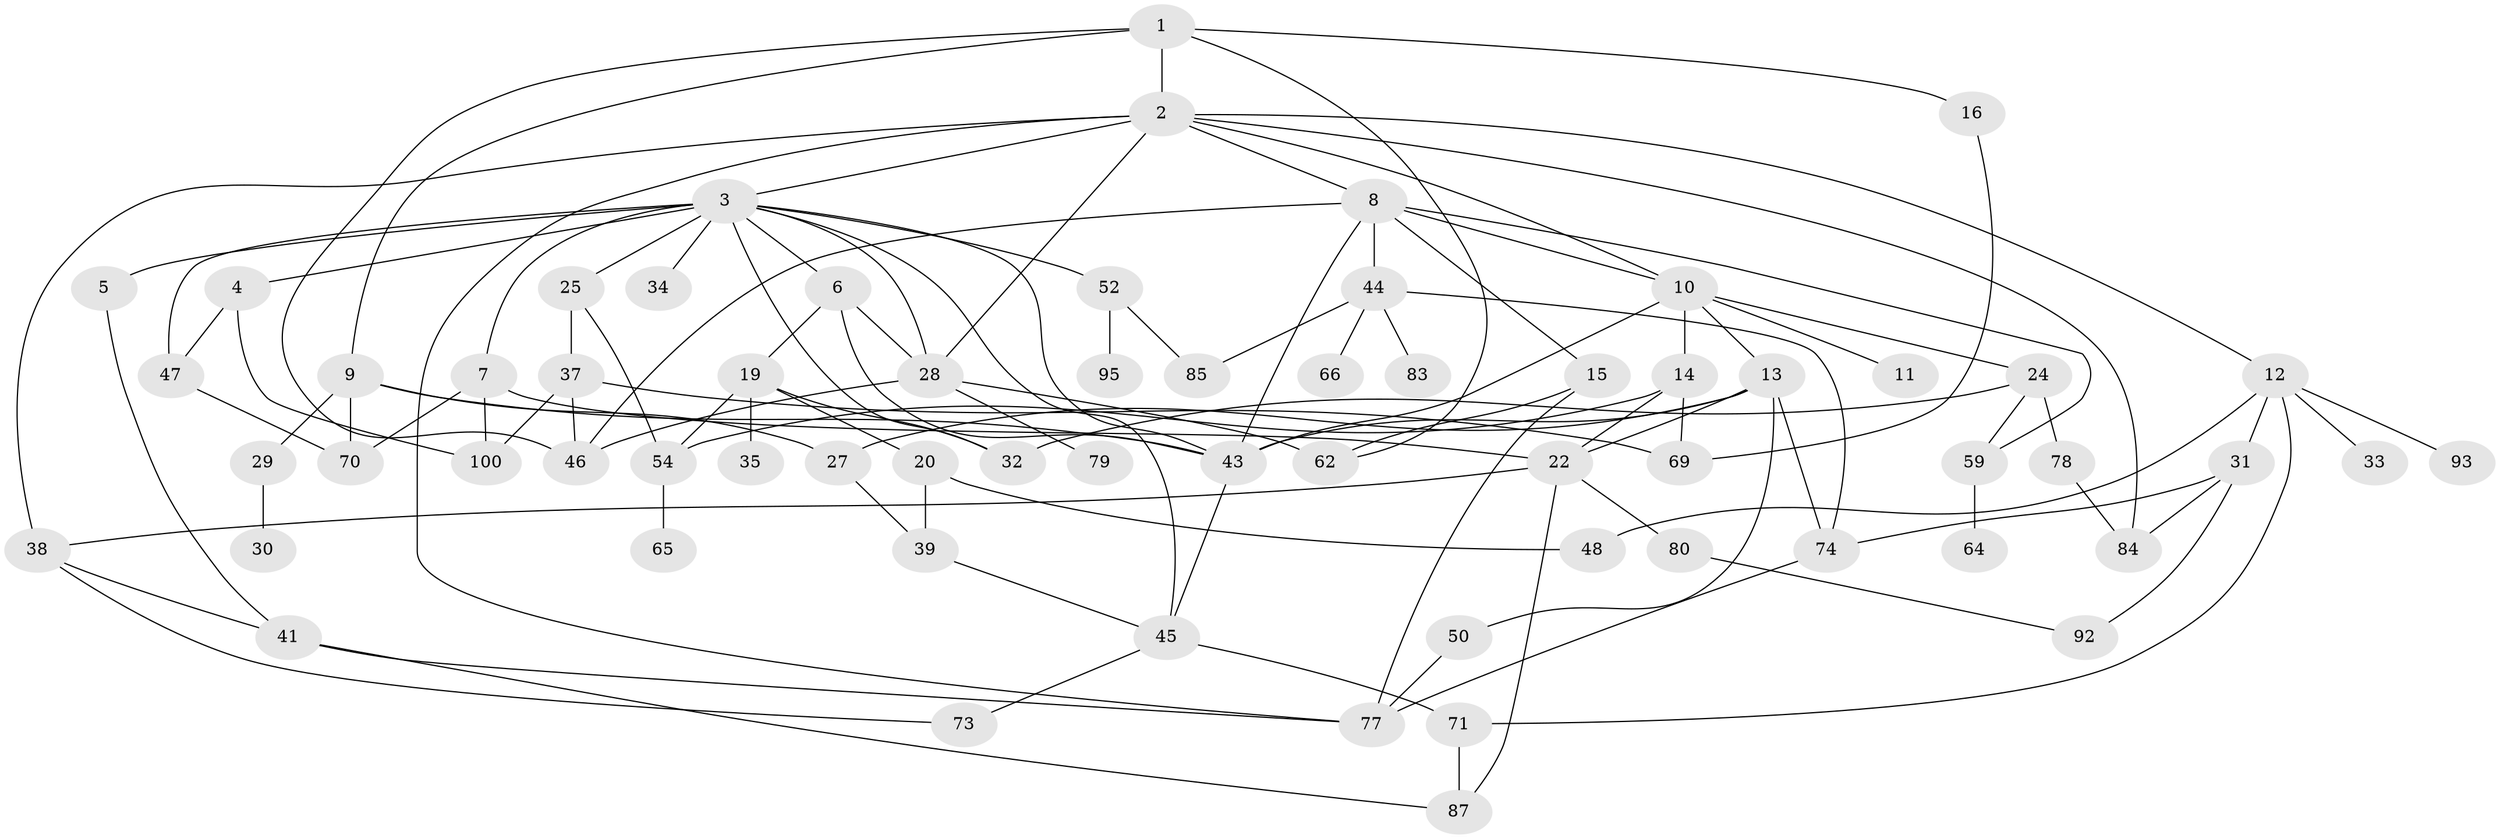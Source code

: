 // original degree distribution, {4: 0.1782178217821782, 9: 0.009900990099009901, 12: 0.009900990099009901, 2: 0.25742574257425743, 3: 0.3069306930693069, 7: 0.019801980198019802, 6: 0.019801980198019802, 1: 0.16831683168316833, 5: 0.0297029702970297}
// Generated by graph-tools (version 1.1) at 2025/41/03/06/25 10:41:27]
// undirected, 65 vertices, 112 edges
graph export_dot {
graph [start="1"]
  node [color=gray90,style=filled];
  1 [super="+98"];
  2 [super="+18"];
  3 [super="+56"];
  4 [super="+86"];
  5;
  6 [super="+17"];
  7 [super="+101"];
  8 [super="+94"];
  9 [super="+63"];
  10 [super="+23"];
  11;
  12 [super="+89"];
  13 [super="+26"];
  14 [super="+40"];
  15 [super="+61"];
  16;
  19 [super="+21"];
  20;
  22 [super="+97"];
  24 [super="+51"];
  25;
  27 [super="+76"];
  28 [super="+36"];
  29;
  30;
  31 [super="+57"];
  32 [super="+67"];
  33;
  34;
  35;
  37 [super="+53"];
  38 [super="+88"];
  39 [super="+42"];
  41 [super="+72"];
  43 [super="+82"];
  44 [super="+55"];
  45 [super="+49"];
  46 [super="+96"];
  47;
  48;
  50 [super="+68"];
  52 [super="+58"];
  54 [super="+60"];
  59;
  62 [super="+75"];
  64;
  65;
  66;
  69;
  70 [super="+99"];
  71 [super="+81"];
  73;
  74;
  77 [super="+90"];
  78;
  79;
  80;
  83;
  84;
  85;
  87 [super="+91"];
  92;
  93;
  95;
  100;
  1 -- 2;
  1 -- 9;
  1 -- 16;
  1 -- 46;
  1 -- 62;
  2 -- 3;
  2 -- 8;
  2 -- 10;
  2 -- 12;
  2 -- 38;
  2 -- 84;
  2 -- 28;
  2 -- 77;
  3 -- 4;
  3 -- 5;
  3 -- 6;
  3 -- 7;
  3 -- 25;
  3 -- 34;
  3 -- 43;
  3 -- 47;
  3 -- 52;
  3 -- 32;
  3 -- 45;
  3 -- 28;
  4 -- 100;
  4 -- 47;
  5 -- 41;
  6 -- 28;
  6 -- 19;
  6 -- 43;
  7 -- 22;
  7 -- 100;
  7 -- 70;
  8 -- 15;
  8 -- 44;
  8 -- 46;
  8 -- 59;
  8 -- 43;
  8 -- 10;
  9 -- 29;
  9 -- 27;
  9 -- 70;
  9 -- 43;
  10 -- 11;
  10 -- 13;
  10 -- 14;
  10 -- 24;
  10 -- 43;
  12 -- 31;
  12 -- 33;
  12 -- 48;
  12 -- 93;
  12 -- 71;
  13 -- 50;
  13 -- 43;
  13 -- 22;
  13 -- 74;
  13 -- 27;
  14 -- 22;
  14 -- 54;
  14 -- 69;
  15 -- 77;
  15 -- 62;
  16 -- 69;
  19 -- 20;
  19 -- 35;
  19 -- 32;
  19 -- 54;
  20 -- 48;
  20 -- 39;
  22 -- 80;
  22 -- 38;
  22 -- 87;
  24 -- 32;
  24 -- 59;
  24 -- 78;
  25 -- 37;
  25 -- 54;
  27 -- 39;
  28 -- 79;
  28 -- 62;
  28 -- 46;
  29 -- 30;
  31 -- 84;
  31 -- 92;
  31 -- 74;
  37 -- 46;
  37 -- 100;
  37 -- 69;
  38 -- 73;
  38 -- 41;
  39 -- 45;
  41 -- 77;
  41 -- 87;
  43 -- 45;
  44 -- 66;
  44 -- 74;
  44 -- 83;
  44 -- 85;
  45 -- 73;
  45 -- 71;
  47 -- 70;
  50 -- 77;
  52 -- 85;
  52 -- 95;
  54 -- 65;
  59 -- 64;
  71 -- 87;
  74 -- 77;
  78 -- 84;
  80 -- 92;
}
